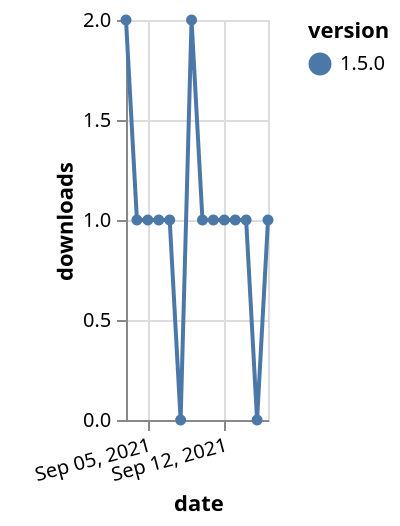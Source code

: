 {"$schema": "https://vega.github.io/schema/vega-lite/v5.json", "description": "A simple bar chart with embedded data.", "data": {"values": [{"date": "2021-09-03", "total": 112, "delta": 2, "version": "1.5.0"}, {"date": "2021-09-04", "total": 113, "delta": 1, "version": "1.5.0"}, {"date": "2021-09-05", "total": 114, "delta": 1, "version": "1.5.0"}, {"date": "2021-09-06", "total": 115, "delta": 1, "version": "1.5.0"}, {"date": "2021-09-07", "total": 116, "delta": 1, "version": "1.5.0"}, {"date": "2021-09-08", "total": 116, "delta": 0, "version": "1.5.0"}, {"date": "2021-09-09", "total": 118, "delta": 2, "version": "1.5.0"}, {"date": "2021-09-10", "total": 119, "delta": 1, "version": "1.5.0"}, {"date": "2021-09-11", "total": 120, "delta": 1, "version": "1.5.0"}, {"date": "2021-09-12", "total": 121, "delta": 1, "version": "1.5.0"}, {"date": "2021-09-13", "total": 122, "delta": 1, "version": "1.5.0"}, {"date": "2021-09-14", "total": 123, "delta": 1, "version": "1.5.0"}, {"date": "2021-09-15", "total": 123, "delta": 0, "version": "1.5.0"}, {"date": "2021-09-16", "total": 124, "delta": 1, "version": "1.5.0"}]}, "width": "container", "mark": {"type": "line", "point": {"filled": true}}, "encoding": {"x": {"field": "date", "type": "temporal", "timeUnit": "yearmonthdate", "title": "date", "axis": {"labelAngle": -15}}, "y": {"field": "delta", "type": "quantitative", "title": "downloads"}, "color": {"field": "version", "type": "nominal"}, "tooltip": {"field": "delta"}}}